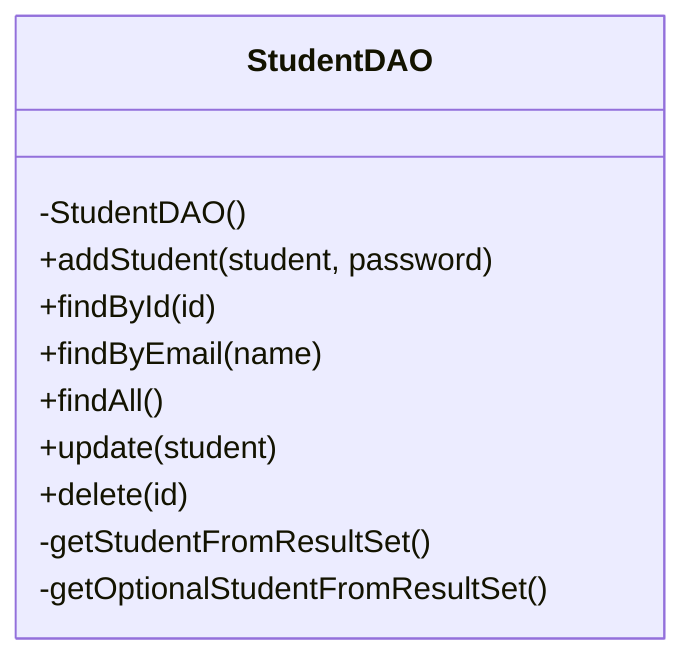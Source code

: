 classDiagram
    class StudentDAO {
        -StudentDAO()
        +addStudent(student, password)
        +findById(id)
        +findByEmail(name)
        +findAll()
        +update(student)
        +delete(id)

        -getStudentFromResultSet()
        -getOptionalStudentFromResultSet()
    }